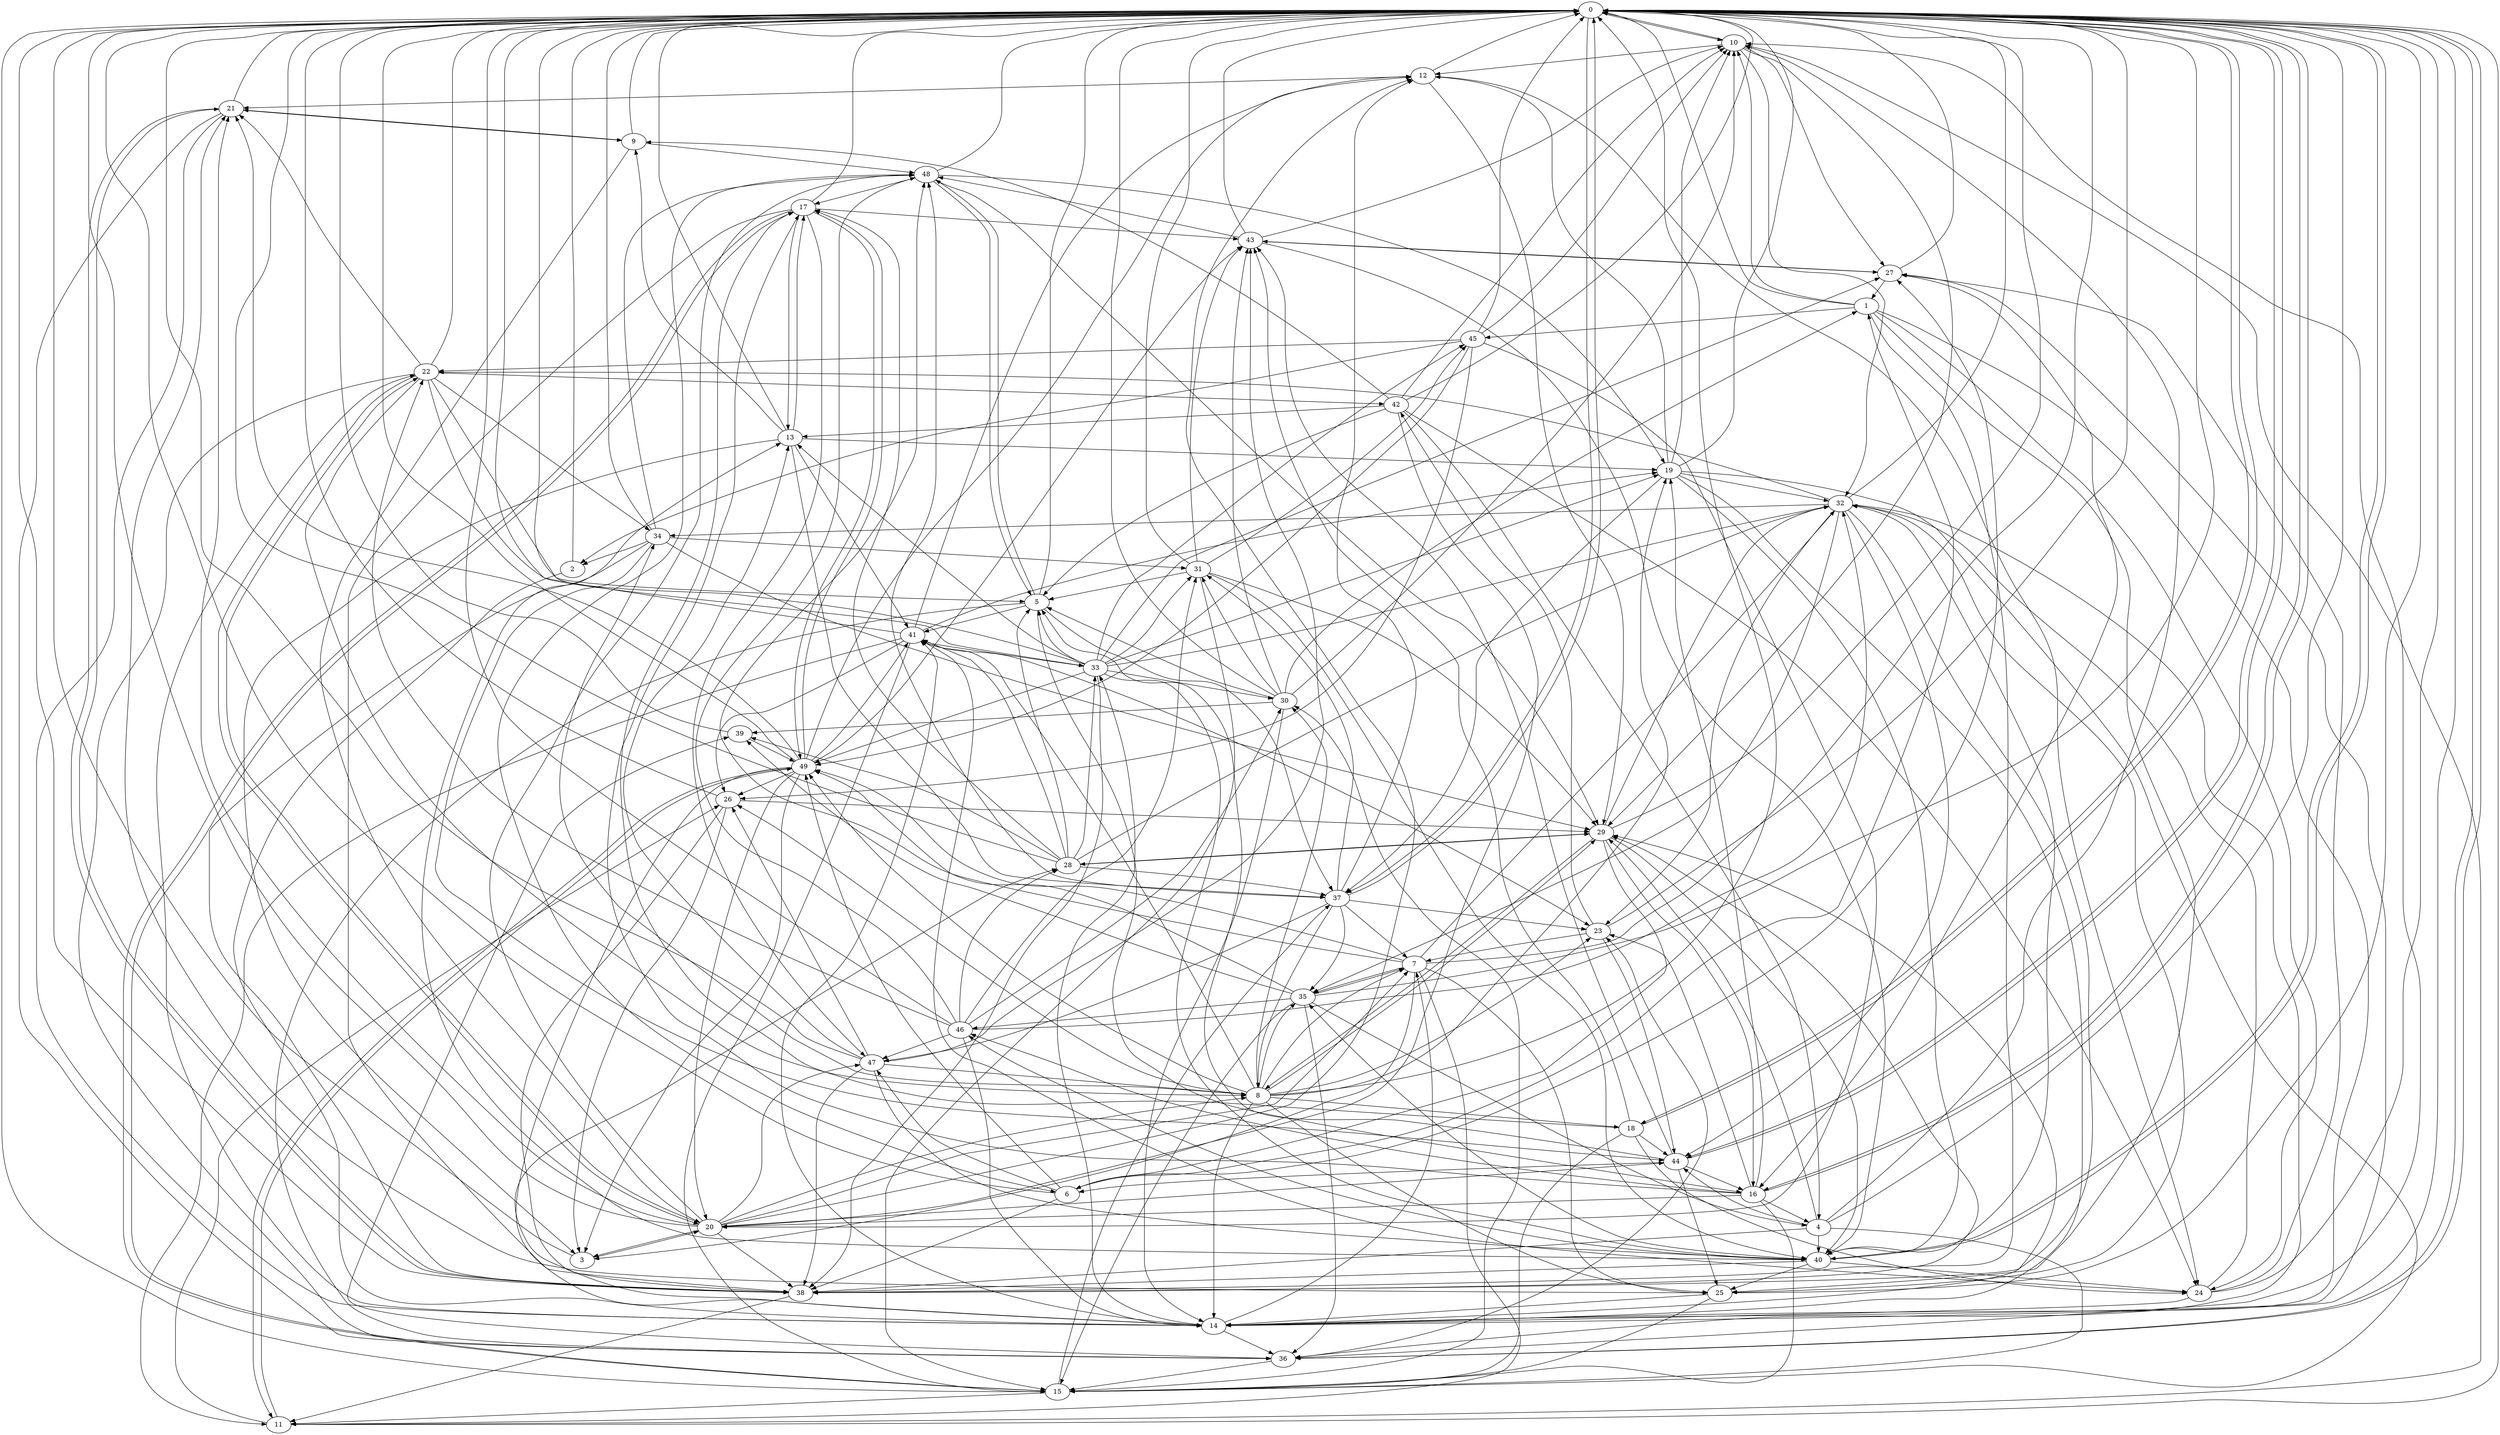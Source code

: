 strict digraph "" {
	0	 [component_delay=3];
	10	 [component_delay=3];
	0 -> 10	 [wire_delay=1];
	16	 [component_delay=3];
	0 -> 16	 [wire_delay=1];
	18	 [component_delay=3];
	0 -> 18	 [wire_delay=1];
	36	 [component_delay=3];
	0 -> 36	 [wire_delay=1];
	37	 [component_delay=3];
	0 -> 37	 [wire_delay=1];
	40	 [component_delay=3];
	0 -> 40	 [wire_delay=1];
	44	 [component_delay=3];
	0 -> 44	 [wire_delay=1];
	1	 [component_delay=3];
	1 -> 0	 [wire_delay=1];
	1 -> 10	 [wire_delay=1];
	14	 [component_delay=3];
	1 -> 14	 [wire_delay=1];
	24	 [component_delay=3];
	1 -> 24	 [wire_delay=1];
	25	 [component_delay=3];
	1 -> 25	 [wire_delay=1];
	38	 [component_delay=3];
	1 -> 38	 [wire_delay=1];
	45	 [component_delay=3];
	1 -> 45	 [wire_delay=1];
	2	 [component_delay=3];
	2 -> 0	 [wire_delay=1];
	2 -> 14	 [wire_delay=1];
	3	 [component_delay=3];
	3 -> 0	 [wire_delay=1];
	20	 [component_delay=3];
	3 -> 20	 [wire_delay=1];
	4	 [component_delay=3];
	4 -> 0	 [wire_delay=1];
	4 -> 10	 [wire_delay=1];
	15	 [component_delay=3];
	4 -> 15	 [wire_delay=1];
	29	 [component_delay=3];
	4 -> 29	 [wire_delay=1];
	4 -> 38	 [wire_delay=1];
	4 -> 40	 [wire_delay=1];
	4 -> 44	 [wire_delay=1];
	5	 [component_delay=3];
	5 -> 0	 [wire_delay=1];
	5 -> 16	 [wire_delay=1];
	5 -> 36	 [wire_delay=1];
	5 -> 37	 [wire_delay=1];
	41	 [component_delay=3];
	5 -> 41	 [wire_delay=1];
	48	 [component_delay=3];
	5 -> 48	 [wire_delay=1];
	6	 [component_delay=3];
	6 -> 0	 [wire_delay=1];
	6 -> 1	 [wire_delay=1];
	27	 [component_delay=3];
	6 -> 27	 [wire_delay=1];
	6 -> 38	 [wire_delay=1];
	47	 [component_delay=3];
	6 -> 47	 [wire_delay=1];
	49	 [component_delay=3];
	6 -> 49	 [wire_delay=1];
	7	 [component_delay=3];
	7 -> 0	 [wire_delay=1];
	7 -> 3	 [wire_delay=1];
	11	 [component_delay=3];
	7 -> 11	 [wire_delay=1];
	7 -> 25	 [wire_delay=1];
	32	 [component_delay=3];
	7 -> 32	 [wire_delay=1];
	35	 [component_delay=3];
	7 -> 35	 [wire_delay=1];
	7 -> 48	 [wire_delay=1];
	7 -> 49	 [wire_delay=1];
	8	 [component_delay=3];
	8 -> 0	 [wire_delay=1];
	8 -> 7	 [wire_delay=1];
	8 -> 14	 [wire_delay=1];
	8 -> 18	 [wire_delay=1];
	19	 [component_delay=3];
	8 -> 19	 [wire_delay=1];
	23	 [component_delay=3];
	8 -> 23	 [wire_delay=1];
	8 -> 25	 [wire_delay=1];
	26	 [component_delay=3];
	8 -> 26	 [wire_delay=1];
	8 -> 29	 [wire_delay=1];
	30	 [component_delay=3];
	8 -> 30	 [wire_delay=1];
	34	 [component_delay=3];
	8 -> 34	 [wire_delay=1];
	8 -> 35	 [wire_delay=1];
	8 -> 41	 [wire_delay=1];
	8 -> 49	 [wire_delay=1];
	9	 [component_delay=3];
	9 -> 0	 [wire_delay=1];
	9 -> 20	 [wire_delay=1];
	21	 [component_delay=3];
	9 -> 21	 [wire_delay=1];
	9 -> 48	 [wire_delay=1];
	10 -> 0	 [wire_delay=1];
	12	 [component_delay=3];
	10 -> 12	 [wire_delay=1];
	10 -> 27	 [wire_delay=1];
	10 -> 29	 [wire_delay=1];
	10 -> 32	 [wire_delay=1];
	11 -> 0	 [wire_delay=1];
	11 -> 10	 [wire_delay=1];
	11 -> 26	 [wire_delay=1];
	11 -> 49	 [wire_delay=1];
	12 -> 0	 [wire_delay=1];
	12 -> 21	 [wire_delay=1];
	12 -> 24	 [wire_delay=1];
	12 -> 29	 [wire_delay=1];
	13	 [component_delay=3];
	13 -> 0	 [wire_delay=1];
	13 -> 3	 [wire_delay=1];
	13 -> 9	 [wire_delay=1];
	17	 [component_delay=3];
	13 -> 17	 [wire_delay=1];
	13 -> 19	 [wire_delay=1];
	13 -> 37	 [wire_delay=1];
	13 -> 41	 [wire_delay=1];
	14 -> 0	 [wire_delay=1];
	14 -> 7	 [wire_delay=1];
	22	 [component_delay=3];
	14 -> 22	 [wire_delay=1];
	14 -> 27	 [wire_delay=1];
	28	 [component_delay=3];
	14 -> 28	 [wire_delay=1];
	14 -> 29	 [wire_delay=1];
	33	 [component_delay=3];
	14 -> 33	 [wire_delay=1];
	14 -> 36	 [wire_delay=1];
	14 -> 41	 [wire_delay=1];
	15 -> 0	 [wire_delay=1];
	15 -> 11	 [wire_delay=1];
	15 -> 17	 [wire_delay=1];
	15 -> 30	 [wire_delay=1];
	15 -> 37	 [wire_delay=1];
	16 -> 0	 [wire_delay=1];
	16 -> 4	 [wire_delay=1];
	16 -> 15	 [wire_delay=1];
	16 -> 17	 [wire_delay=1];
	16 -> 19	 [wire_delay=1];
	16 -> 20	 [wire_delay=1];
	16 -> 23	 [wire_delay=1];
	46	 [component_delay=3];
	16 -> 46	 [wire_delay=1];
	17 -> 0	 [wire_delay=1];
	17 -> 13	 [wire_delay=1];
	17 -> 15	 [wire_delay=1];
	17 -> 38	 [wire_delay=1];
	43	 [component_delay=3];
	17 -> 43	 [wire_delay=1];
	17 -> 47	 [wire_delay=1];
	17 -> 49	 [wire_delay=1];
	18 -> 0	 [wire_delay=1];
	18 -> 15	 [wire_delay=1];
	18 -> 17	 [wire_delay=1];
	18 -> 24	 [wire_delay=1];
	18 -> 43	 [wire_delay=1];
	18 -> 44	 [wire_delay=1];
	19 -> 0	 [wire_delay=1];
	19 -> 10	 [wire_delay=1];
	19 -> 12	 [wire_delay=1];
	19 -> 14	 [wire_delay=1];
	19 -> 15	 [wire_delay=1];
	19 -> 32	 [wire_delay=1];
	19 -> 37	 [wire_delay=1];
	19 -> 40	 [wire_delay=1];
	20 -> 0	 [wire_delay=1];
	20 -> 3	 [wire_delay=1];
	20 -> 7	 [wire_delay=1];
	20 -> 8	 [wire_delay=1];
	20 -> 12	 [wire_delay=1];
	20 -> 21	 [wire_delay=1];
	20 -> 22	 [wire_delay=1];
	20 -> 38	 [wire_delay=1];
	20 -> 44	 [wire_delay=1];
	20 -> 47	 [wire_delay=1];
	20 -> 48	 [wire_delay=1];
	21 -> 0	 [wire_delay=1];
	21 -> 9	 [wire_delay=1];
	21 -> 14	 [wire_delay=1];
	21 -> 36	 [wire_delay=1];
	21 -> 38	 [wire_delay=1];
	22 -> 0	 [wire_delay=1];
	22 -> 5	 [wire_delay=1];
	22 -> 8	 [wire_delay=1];
	22 -> 20	 [wire_delay=1];
	22 -> 21	 [wire_delay=1];
	22 -> 33	 [wire_delay=1];
	22 -> 34	 [wire_delay=1];
	22 -> 36	 [wire_delay=1];
	42	 [component_delay=3];
	22 -> 42	 [wire_delay=1];
	23 -> 0	 [wire_delay=1];
	23 -> 7	 [wire_delay=1];
	23 -> 42	 [wire_delay=1];
	23 -> 44	 [wire_delay=1];
	24 -> 0	 [wire_delay=1];
	24 -> 14	 [wire_delay=1];
	24 -> 27	 [wire_delay=1];
	24 -> 32	 [wire_delay=1];
	24 -> 41	 [wire_delay=1];
	25 -> 0	 [wire_delay=1];
	25 -> 14	 [wire_delay=1];
	25 -> 15	 [wire_delay=1];
	25 -> 21	 [wire_delay=1];
	26 -> 0	 [wire_delay=1];
	26 -> 3	 [wire_delay=1];
	26 -> 29	 [wire_delay=1];
	26 -> 38	 [wire_delay=1];
	27 -> 0	 [wire_delay=1];
	27 -> 1	 [wire_delay=1];
	27 -> 16	 [wire_delay=1];
	27 -> 43	 [wire_delay=1];
	28 -> 0	 [wire_delay=1];
	28 -> 5	 [wire_delay=1];
	28 -> 17	 [wire_delay=1];
	28 -> 29	 [wire_delay=1];
	28 -> 32	 [wire_delay=1];
	28 -> 33	 [wire_delay=1];
	28 -> 37	 [wire_delay=1];
	39	 [component_delay=3];
	28 -> 39	 [wire_delay=1];
	28 -> 41	 [wire_delay=1];
	29 -> 0	 [wire_delay=1];
	29 -> 6	 [wire_delay=1];
	29 -> 8	 [wire_delay=1];
	29 -> 16	 [wire_delay=1];
	29 -> 28	 [wire_delay=1];
	29 -> 32	 [wire_delay=1];
	29 -> 40	 [wire_delay=1];
	30 -> 0	 [wire_delay=1];
	30 -> 1	 [wire_delay=1];
	30 -> 5	 [wire_delay=1];
	30 -> 10	 [wire_delay=1];
	30 -> 14	 [wire_delay=1];
	31	 [component_delay=3];
	30 -> 31	 [wire_delay=1];
	30 -> 39	 [wire_delay=1];
	30 -> 43	 [wire_delay=1];
	31 -> 0	 [wire_delay=1];
	31 -> 5	 [wire_delay=1];
	31 -> 15	 [wire_delay=1];
	31 -> 29	 [wire_delay=1];
	31 -> 40	 [wire_delay=1];
	31 -> 43	 [wire_delay=1];
	31 -> 45	 [wire_delay=1];
	32 -> 0	 [wire_delay=1];
	32 -> 22	 [wire_delay=1];
	32 -> 23	 [wire_delay=1];
	32 -> 25	 [wire_delay=1];
	32 -> 34	 [wire_delay=1];
	32 -> 35	 [wire_delay=1];
	32 -> 36	 [wire_delay=1];
	32 -> 38	 [wire_delay=1];
	32 -> 44	 [wire_delay=1];
	33 -> 0	 [wire_delay=1];
	33 -> 5	 [wire_delay=1];
	33 -> 13	 [wire_delay=1];
	33 -> 19	 [wire_delay=1];
	33 -> 27	 [wire_delay=1];
	33 -> 30	 [wire_delay=1];
	33 -> 31	 [wire_delay=1];
	33 -> 32	 [wire_delay=1];
	33 -> 38	 [wire_delay=1];
	33 -> 40	 [wire_delay=1];
	33 -> 45	 [wire_delay=1];
	33 -> 49	 [wire_delay=1];
	34 -> 0	 [wire_delay=1];
	34 -> 2	 [wire_delay=1];
	34 -> 29	 [wire_delay=1];
	34 -> 31	 [wire_delay=1];
	34 -> 38	 [wire_delay=1];
	34 -> 44	 [wire_delay=1];
	34 -> 48	 [wire_delay=1];
	35 -> 0	 [wire_delay=1];
	35 -> 4	 [wire_delay=1];
	35 -> 7	 [wire_delay=1];
	35 -> 15	 [wire_delay=1];
	35 -> 36	 [wire_delay=1];
	35 -> 39	 [wire_delay=1];
	35 -> 46	 [wire_delay=1];
	35 -> 49	 [wire_delay=1];
	36 -> 0	 [wire_delay=1];
	36 -> 10	 [wire_delay=1];
	36 -> 15	 [wire_delay=1];
	36 -> 23	 [wire_delay=1];
	36 -> 39	 [wire_delay=1];
	37 -> 0	 [wire_delay=1];
	37 -> 7	 [wire_delay=1];
	37 -> 8	 [wire_delay=1];
	37 -> 12	 [wire_delay=1];
	37 -> 23	 [wire_delay=1];
	37 -> 31	 [wire_delay=1];
	37 -> 35	 [wire_delay=1];
	37 -> 47	 [wire_delay=1];
	37 -> 48	 [wire_delay=1];
	38 -> 0	 [wire_delay=1];
	38 -> 11	 [wire_delay=1];
	38 -> 21	 [wire_delay=1];
	38 -> 29	 [wire_delay=1];
	39 -> 0	 [wire_delay=1];
	39 -> 49	 [wire_delay=1];
	40 -> 0	 [wire_delay=1];
	40 -> 13	 [wire_delay=1];
	40 -> 24	 [wire_delay=1];
	40 -> 25	 [wire_delay=1];
	40 -> 32	 [wire_delay=1];
	40 -> 35	 [wire_delay=1];
	40 -> 38	 [wire_delay=1];
	40 -> 46	 [wire_delay=1];
	41 -> 0	 [wire_delay=1];
	41 -> 11	 [wire_delay=1];
	41 -> 12	 [wire_delay=1];
	41 -> 15	 [wire_delay=1];
	41 -> 19	 [wire_delay=1];
	41 -> 23	 [wire_delay=1];
	41 -> 26	 [wire_delay=1];
	41 -> 33	 [wire_delay=1];
	42 -> 0	 [wire_delay=1];
	42 -> 4	 [wire_delay=1];
	42 -> 5	 [wire_delay=1];
	42 -> 9	 [wire_delay=1];
	42 -> 10	 [wire_delay=1];
	42 -> 13	 [wire_delay=1];
	42 -> 20	 [wire_delay=1];
	42 -> 24	 [wire_delay=1];
	43 -> 0	 [wire_delay=1];
	43 -> 10	 [wire_delay=1];
	43 -> 27	 [wire_delay=1];
	43 -> 40	 [wire_delay=1];
	43 -> 48	 [wire_delay=1];
	44 -> 0	 [wire_delay=1];
	44 -> 5	 [wire_delay=1];
	44 -> 6	 [wire_delay=1];
	44 -> 16	 [wire_delay=1];
	44 -> 25	 [wire_delay=1];
	44 -> 43	 [wire_delay=1];
	45 -> 0	 [wire_delay=1];
	45 -> 2	 [wire_delay=1];
	45 -> 10	 [wire_delay=1];
	45 -> 20	 [wire_delay=1];
	45 -> 22	 [wire_delay=1];
	45 -> 26	 [wire_delay=1];
	45 -> 49	 [wire_delay=1];
	46 -> 0	 [wire_delay=1];
	46 -> 14	 [wire_delay=1];
	46 -> 22	 [wire_delay=1];
	46 -> 28	 [wire_delay=1];
	46 -> 30	 [wire_delay=1];
	46 -> 31	 [wire_delay=1];
	46 -> 32	 [wire_delay=1];
	46 -> 47	 [wire_delay=1];
	46 -> 48	 [wire_delay=1];
	47 -> 0	 [wire_delay=1];
	47 -> 8	 [wire_delay=1];
	47 -> 13	 [wire_delay=1];
	47 -> 26	 [wire_delay=1];
	47 -> 38	 [wire_delay=1];
	47 -> 40	 [wire_delay=1];
	47 -> 43	 [wire_delay=1];
	48 -> 0	 [wire_delay=1];
	48 -> 5	 [wire_delay=1];
	48 -> 6	 [wire_delay=1];
	48 -> 17	 [wire_delay=1];
	48 -> 19	 [wire_delay=1];
	48 -> 29	 [wire_delay=1];
	49 -> 0	 [wire_delay=1];
	49 -> 3	 [wire_delay=1];
	49 -> 11	 [wire_delay=1];
	49 -> 12	 [wire_delay=1];
	49 -> 14	 [wire_delay=1];
	49 -> 17	 [wire_delay=1];
	49 -> 20	 [wire_delay=1];
	49 -> 21	 [wire_delay=1];
	49 -> 26	 [wire_delay=1];
	49 -> 41	 [wire_delay=1];
	49 -> 43	 [wire_delay=1];
}
